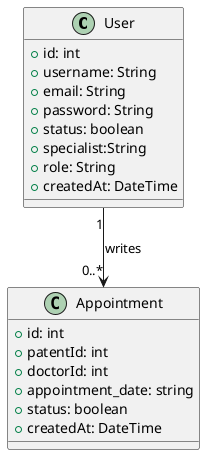 @startuml
class User {
  +id: int
  +username: String
  +email: String
  +password: String
  +status: boolean
  +specialist:String
  +role: String
  +createdAt: DateTime
}

class Appointment {
  +id: int
  +patentId: int 
  +doctorId: int
  +appointment_date: string
  +status: boolean
  +createdAt: DateTime
}





User "1" --> "0..*" Appointment : writes
 
@enduml